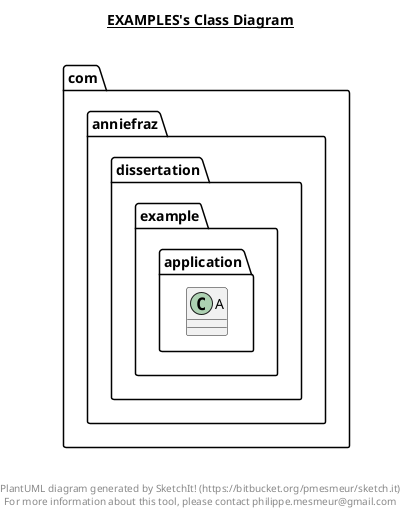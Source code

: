 @startuml

title __EXAMPLES's Class Diagram__\n

  package com.anniefraz.dissertation.example.application {
    class A {
    }
  }
  



right footer


PlantUML diagram generated by SketchIt! (https://bitbucket.org/pmesmeur/sketch.it)
For more information about this tool, please contact philippe.mesmeur@gmail.com
endfooter

@enduml
